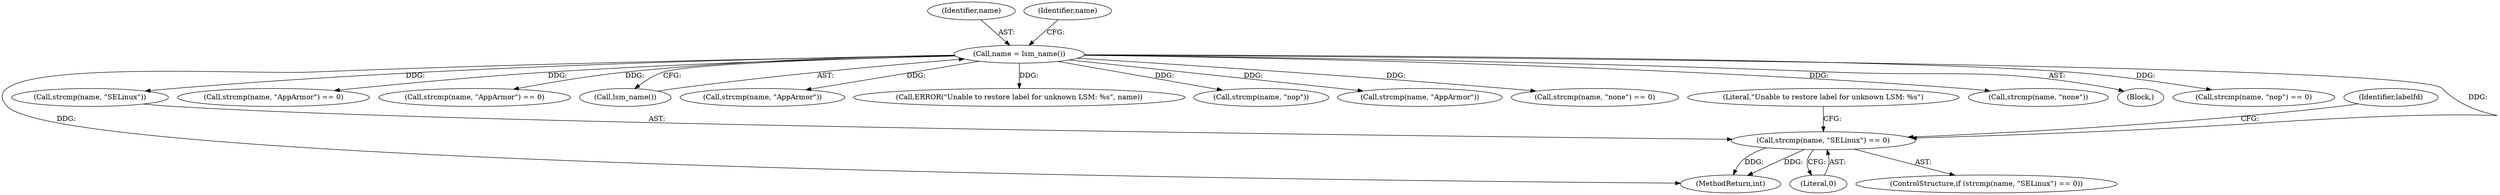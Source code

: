 digraph "0_lxc_81f466d05f2a89cb4f122ef7f593ff3f279b165c_0@API" {
"1000241" [label="(Call,strcmp(name, \"SELinux\") == 0)"];
"1000120" [label="(Call,name = lsm_name())"];
"1000268" [label="(Literal,\"Unable to restore label for unknown LSM: %s\")"];
"1000287" [label="(MethodReturn,int)"];
"1000138" [label="(Call,strcmp(name, \"AppArmor\") == 0)"];
"1000245" [label="(Literal,0)"];
"1000176" [label="(Call,strcmp(name, \"AppArmor\") == 0)"];
"1000122" [label="(Call,lsm_name())"];
"1000139" [label="(Call,strcmp(name, \"AppArmor\"))"];
"1000120" [label="(Call,name = lsm_name())"];
"1000241" [label="(Call,strcmp(name, \"SELinux\") == 0)"];
"1000240" [label="(ControlStructure,if (strcmp(name, \"SELinux\") == 0))"];
"1000267" [label="(Call,ERROR(\"Unable to restore label for unknown LSM: %s\", name))"];
"1000125" [label="(Call,strcmp(name, \"nop\"))"];
"1000177" [label="(Call,strcmp(name, \"AppArmor\"))"];
"1000131" [label="(Call,strcmp(name, \"none\") == 0)"];
"1000242" [label="(Call,strcmp(name, \"SELinux\"))"];
"1000250" [label="(Identifier,labelfd)"];
"1000132" [label="(Call,strcmp(name, \"none\"))"];
"1000121" [label="(Identifier,name)"];
"1000105" [label="(Block,)"];
"1000124" [label="(Call,strcmp(name, \"nop\") == 0)"];
"1000126" [label="(Identifier,name)"];
"1000241" -> "1000240"  [label="AST: "];
"1000241" -> "1000245"  [label="CFG: "];
"1000242" -> "1000241"  [label="AST: "];
"1000245" -> "1000241"  [label="AST: "];
"1000250" -> "1000241"  [label="CFG: "];
"1000268" -> "1000241"  [label="CFG: "];
"1000241" -> "1000287"  [label="DDG: "];
"1000241" -> "1000287"  [label="DDG: "];
"1000120" -> "1000241"  [label="DDG: "];
"1000120" -> "1000105"  [label="AST: "];
"1000120" -> "1000122"  [label="CFG: "];
"1000121" -> "1000120"  [label="AST: "];
"1000122" -> "1000120"  [label="AST: "];
"1000126" -> "1000120"  [label="CFG: "];
"1000120" -> "1000287"  [label="DDG: "];
"1000120" -> "1000124"  [label="DDG: "];
"1000120" -> "1000125"  [label="DDG: "];
"1000120" -> "1000131"  [label="DDG: "];
"1000120" -> "1000132"  [label="DDG: "];
"1000120" -> "1000138"  [label="DDG: "];
"1000120" -> "1000139"  [label="DDG: "];
"1000120" -> "1000176"  [label="DDG: "];
"1000120" -> "1000177"  [label="DDG: "];
"1000120" -> "1000242"  [label="DDG: "];
"1000120" -> "1000267"  [label="DDG: "];
}

